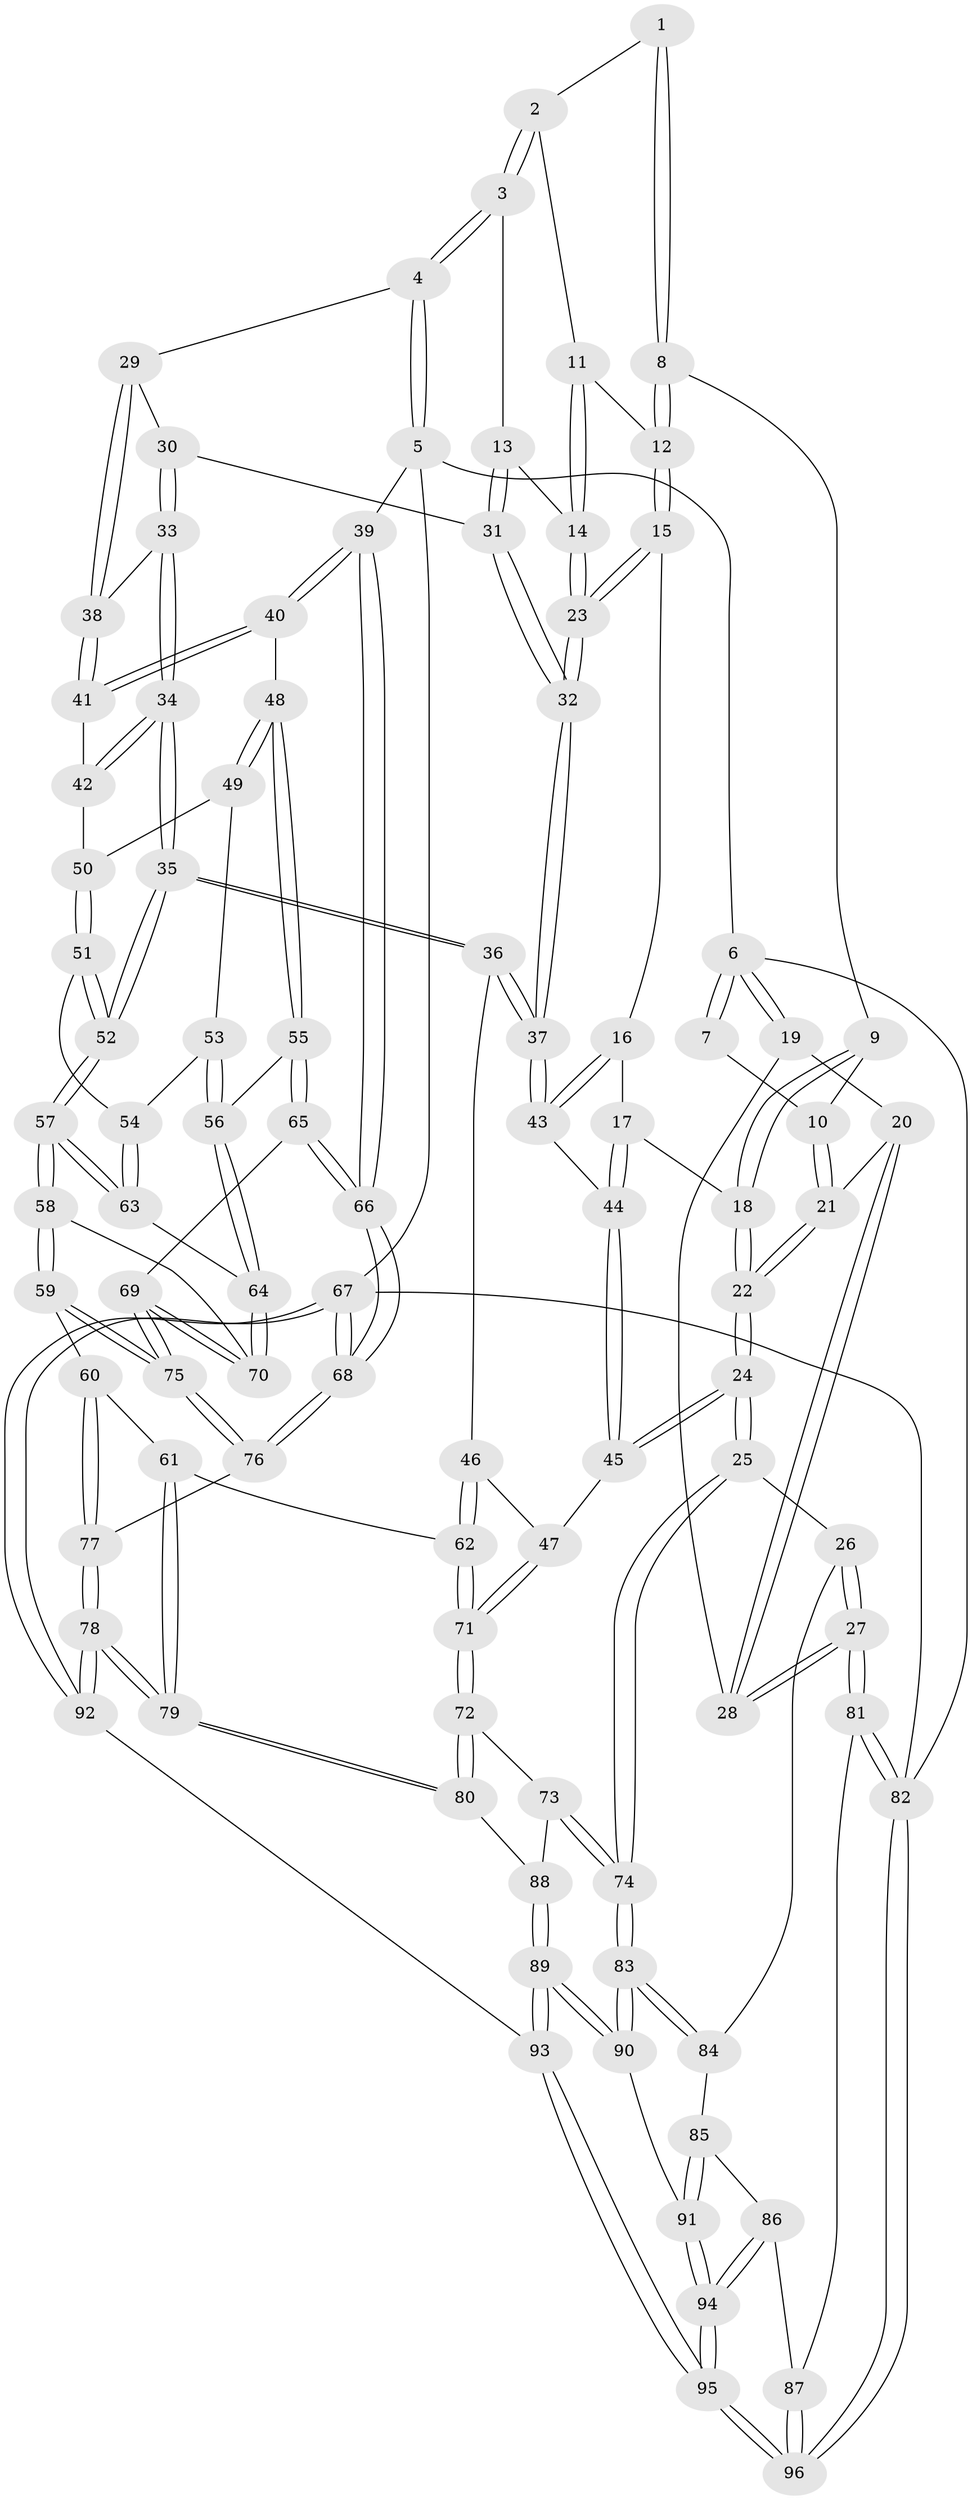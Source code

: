 // Generated by graph-tools (version 1.1) at 2025/11/02/27/25 16:11:55]
// undirected, 96 vertices, 237 edges
graph export_dot {
graph [start="1"]
  node [color=gray90,style=filled];
  1 [pos="+0.4664845038372054+0"];
  2 [pos="+0.5799906870614765+0"];
  3 [pos="+0.8468746077551333+0"];
  4 [pos="+0.8769354156407606+0"];
  5 [pos="+1+0"];
  6 [pos="+0+0"];
  7 [pos="+0.24499286928091665+0"];
  8 [pos="+0.28545215692127957+0.09829554473045998"];
  9 [pos="+0.24794068392372864+0.10855839664193093"];
  10 [pos="+0.20952617784226296+0.09990808485080764"];
  11 [pos="+0.5777060328064448+0"];
  12 [pos="+0.3812124989519651+0.14385717283864036"];
  13 [pos="+0.607374740491261+0.19178592909379924"];
  14 [pos="+0.5144209170382109+0.16853145903535408"];
  15 [pos="+0.4047845406902993+0.21002602339881252"];
  16 [pos="+0.39207914693511714+0.22203277874739524"];
  17 [pos="+0.31364139728746154+0.2717066960395714"];
  18 [pos="+0.3012413879780563+0.2751654721046281"];
  19 [pos="+0+0"];
  20 [pos="+0.13679184503586245+0.1001597369379095"];
  21 [pos="+0.179814264959458+0.10994425297815068"];
  22 [pos="+0.1616285999784856+0.4063852934503964"];
  23 [pos="+0.4806888142179537+0.21828156951026126"];
  24 [pos="+0.13305717364551015+0.4532051973218234"];
  25 [pos="+0.13094274985917703+0.45402347275311894"];
  26 [pos="+0+0.5096300433065905"];
  27 [pos="+0+0.5089449496837082"];
  28 [pos="+0+0.45616909263398464"];
  29 [pos="+0.8602722108812412+0"];
  30 [pos="+0.6341880878467563+0.22016157613626333"];
  31 [pos="+0.6122060814661267+0.20993457510431004"];
  32 [pos="+0.5387565698858293+0.3146282320743659"];
  33 [pos="+0.6524010561029154+0.23254657213419674"];
  34 [pos="+0.6794121438884264+0.37241561641398685"];
  35 [pos="+0.5999254810338303+0.414641995400278"];
  36 [pos="+0.589947711723705+0.41239815164545607"];
  37 [pos="+0.5552441943465304+0.3759063174781234"];
  38 [pos="+0.8353436839323862+0.07453678556818205"];
  39 [pos="+1+0.3758681282776098"];
  40 [pos="+0.8433025324236888+0.3441780593609372"];
  41 [pos="+0.8264556061140802+0.3295558137730356"];
  42 [pos="+0.7255440568122989+0.3605924783289202"];
  43 [pos="+0.4367667058459989+0.3678707807675093"];
  44 [pos="+0.43238331143523134+0.3686287010063132"];
  45 [pos="+0.2578435769837861+0.48348517548947073"];
  46 [pos="+0.5429959733827805+0.4545996487048017"];
  47 [pos="+0.3658077925464563+0.5485934485576741"];
  48 [pos="+0.8606469702061957+0.4879499456346666"];
  49 [pos="+0.7814517941407731+0.5080592783698193"];
  50 [pos="+0.7596554380071342+0.49804713570486114"];
  51 [pos="+0.6986972157446124+0.5060325329557117"];
  52 [pos="+0.6060668344083088+0.42918155260814805"];
  53 [pos="+0.7435038109427788+0.538827086127748"];
  54 [pos="+0.7300477605120981+0.542503939872954"];
  55 [pos="+0.8856119609836478+0.5504892655505833"];
  56 [pos="+0.8383868416443329+0.5688046886735624"];
  57 [pos="+0.6248910576502469+0.6107787607549111"];
  58 [pos="+0.6163321197974267+0.6346581094671032"];
  59 [pos="+0.5724997185543745+0.682536374079187"];
  60 [pos="+0.5616307742406484+0.6854309160958141"];
  61 [pos="+0.5569473763245518+0.6858811734365947"];
  62 [pos="+0.49688866886768546+0.682403207164135"];
  63 [pos="+0.7303309279961921+0.5903973932655721"];
  64 [pos="+0.7610739197202486+0.6166355919198764"];
  65 [pos="+1+0.6913965200077214"];
  66 [pos="+1+0.7114839678271674"];
  67 [pos="+1+1"];
  68 [pos="+1+1"];
  69 [pos="+0.7972159740580504+0.7738307968129586"];
  70 [pos="+0.7585790368952562+0.689703150537739"];
  71 [pos="+0.4310315060840812+0.695183470662753"];
  72 [pos="+0.4224618872480186+0.7097396615143305"];
  73 [pos="+0.35456795307623307+0.7650861878963952"];
  74 [pos="+0.3346597983525661+0.7764904119490688"];
  75 [pos="+0.748041533004595+0.8311399692793184"];
  76 [pos="+0.7378844195876259+0.8635828600632988"];
  77 [pos="+0.6425528903648385+1"];
  78 [pos="+0.6394437179043535+1"];
  79 [pos="+0.5489681346855764+0.8892379004494066"];
  80 [pos="+0.5156771097467588+0.8540304455328318"];
  81 [pos="+0+0.6699714079850214"];
  82 [pos="+0+1"];
  83 [pos="+0.2942990909742689+0.8151525125005644"];
  84 [pos="+0.09431027256077548+0.7080779699254568"];
  85 [pos="+0.11064091889584425+0.859068965462349"];
  86 [pos="+0.09081468648194807+0.9053150070469069"];
  87 [pos="+0.06795985368868075+0.9170201876274514"];
  88 [pos="+0.43662435576641023+0.8607766561502648"];
  89 [pos="+0.46392415098602596+1"];
  90 [pos="+0.29137680128624166+0.8382209915247367"];
  91 [pos="+0.25040848861886267+0.8798141390042199"];
  92 [pos="+0.6137791185275633+1"];
  93 [pos="+0.5287907891099097+1"];
  94 [pos="+0.20462113733060375+0.9563331284683243"];
  95 [pos="+0.17662849412007794+1"];
  96 [pos="+0+1"];
  1 -- 2;
  1 -- 8;
  1 -- 8;
  2 -- 3;
  2 -- 3;
  2 -- 11;
  3 -- 4;
  3 -- 4;
  3 -- 13;
  4 -- 5;
  4 -- 5;
  4 -- 29;
  5 -- 6;
  5 -- 39;
  5 -- 67;
  6 -- 7;
  6 -- 7;
  6 -- 19;
  6 -- 19;
  6 -- 82;
  7 -- 10;
  8 -- 9;
  8 -- 12;
  8 -- 12;
  9 -- 10;
  9 -- 18;
  9 -- 18;
  10 -- 21;
  10 -- 21;
  11 -- 12;
  11 -- 14;
  11 -- 14;
  12 -- 15;
  12 -- 15;
  13 -- 14;
  13 -- 31;
  13 -- 31;
  14 -- 23;
  14 -- 23;
  15 -- 16;
  15 -- 23;
  15 -- 23;
  16 -- 17;
  16 -- 43;
  16 -- 43;
  17 -- 18;
  17 -- 44;
  17 -- 44;
  18 -- 22;
  18 -- 22;
  19 -- 20;
  19 -- 28;
  20 -- 21;
  20 -- 28;
  20 -- 28;
  21 -- 22;
  21 -- 22;
  22 -- 24;
  22 -- 24;
  23 -- 32;
  23 -- 32;
  24 -- 25;
  24 -- 25;
  24 -- 45;
  24 -- 45;
  25 -- 26;
  25 -- 74;
  25 -- 74;
  26 -- 27;
  26 -- 27;
  26 -- 84;
  27 -- 28;
  27 -- 28;
  27 -- 81;
  27 -- 81;
  29 -- 30;
  29 -- 38;
  29 -- 38;
  30 -- 31;
  30 -- 33;
  30 -- 33;
  31 -- 32;
  31 -- 32;
  32 -- 37;
  32 -- 37;
  33 -- 34;
  33 -- 34;
  33 -- 38;
  34 -- 35;
  34 -- 35;
  34 -- 42;
  34 -- 42;
  35 -- 36;
  35 -- 36;
  35 -- 52;
  35 -- 52;
  36 -- 37;
  36 -- 37;
  36 -- 46;
  37 -- 43;
  37 -- 43;
  38 -- 41;
  38 -- 41;
  39 -- 40;
  39 -- 40;
  39 -- 66;
  39 -- 66;
  40 -- 41;
  40 -- 41;
  40 -- 48;
  41 -- 42;
  42 -- 50;
  43 -- 44;
  44 -- 45;
  44 -- 45;
  45 -- 47;
  46 -- 47;
  46 -- 62;
  46 -- 62;
  47 -- 71;
  47 -- 71;
  48 -- 49;
  48 -- 49;
  48 -- 55;
  48 -- 55;
  49 -- 50;
  49 -- 53;
  50 -- 51;
  50 -- 51;
  51 -- 52;
  51 -- 52;
  51 -- 54;
  52 -- 57;
  52 -- 57;
  53 -- 54;
  53 -- 56;
  53 -- 56;
  54 -- 63;
  54 -- 63;
  55 -- 56;
  55 -- 65;
  55 -- 65;
  56 -- 64;
  56 -- 64;
  57 -- 58;
  57 -- 58;
  57 -- 63;
  57 -- 63;
  58 -- 59;
  58 -- 59;
  58 -- 70;
  59 -- 60;
  59 -- 75;
  59 -- 75;
  60 -- 61;
  60 -- 77;
  60 -- 77;
  61 -- 62;
  61 -- 79;
  61 -- 79;
  62 -- 71;
  62 -- 71;
  63 -- 64;
  64 -- 70;
  64 -- 70;
  65 -- 66;
  65 -- 66;
  65 -- 69;
  66 -- 68;
  66 -- 68;
  67 -- 68;
  67 -- 68;
  67 -- 92;
  67 -- 92;
  67 -- 82;
  68 -- 76;
  68 -- 76;
  69 -- 70;
  69 -- 70;
  69 -- 75;
  69 -- 75;
  71 -- 72;
  71 -- 72;
  72 -- 73;
  72 -- 80;
  72 -- 80;
  73 -- 74;
  73 -- 74;
  73 -- 88;
  74 -- 83;
  74 -- 83;
  75 -- 76;
  75 -- 76;
  76 -- 77;
  77 -- 78;
  77 -- 78;
  78 -- 79;
  78 -- 79;
  78 -- 92;
  78 -- 92;
  79 -- 80;
  79 -- 80;
  80 -- 88;
  81 -- 82;
  81 -- 82;
  81 -- 87;
  82 -- 96;
  82 -- 96;
  83 -- 84;
  83 -- 84;
  83 -- 90;
  83 -- 90;
  84 -- 85;
  85 -- 86;
  85 -- 91;
  85 -- 91;
  86 -- 87;
  86 -- 94;
  86 -- 94;
  87 -- 96;
  87 -- 96;
  88 -- 89;
  88 -- 89;
  89 -- 90;
  89 -- 90;
  89 -- 93;
  89 -- 93;
  90 -- 91;
  91 -- 94;
  91 -- 94;
  92 -- 93;
  93 -- 95;
  93 -- 95;
  94 -- 95;
  94 -- 95;
  95 -- 96;
  95 -- 96;
}
